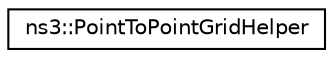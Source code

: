 digraph "Graphical Class Hierarchy"
{
 // LATEX_PDF_SIZE
  edge [fontname="Helvetica",fontsize="10",labelfontname="Helvetica",labelfontsize="10"];
  node [fontname="Helvetica",fontsize="10",shape=record];
  rankdir="LR";
  Node0 [label="ns3::PointToPointGridHelper",height=0.2,width=0.4,color="black", fillcolor="white", style="filled",URL="$classns3_1_1_point_to_point_grid_helper.html",tooltip="A helper to make it easier to create a grid topology with p2p links."];
}
